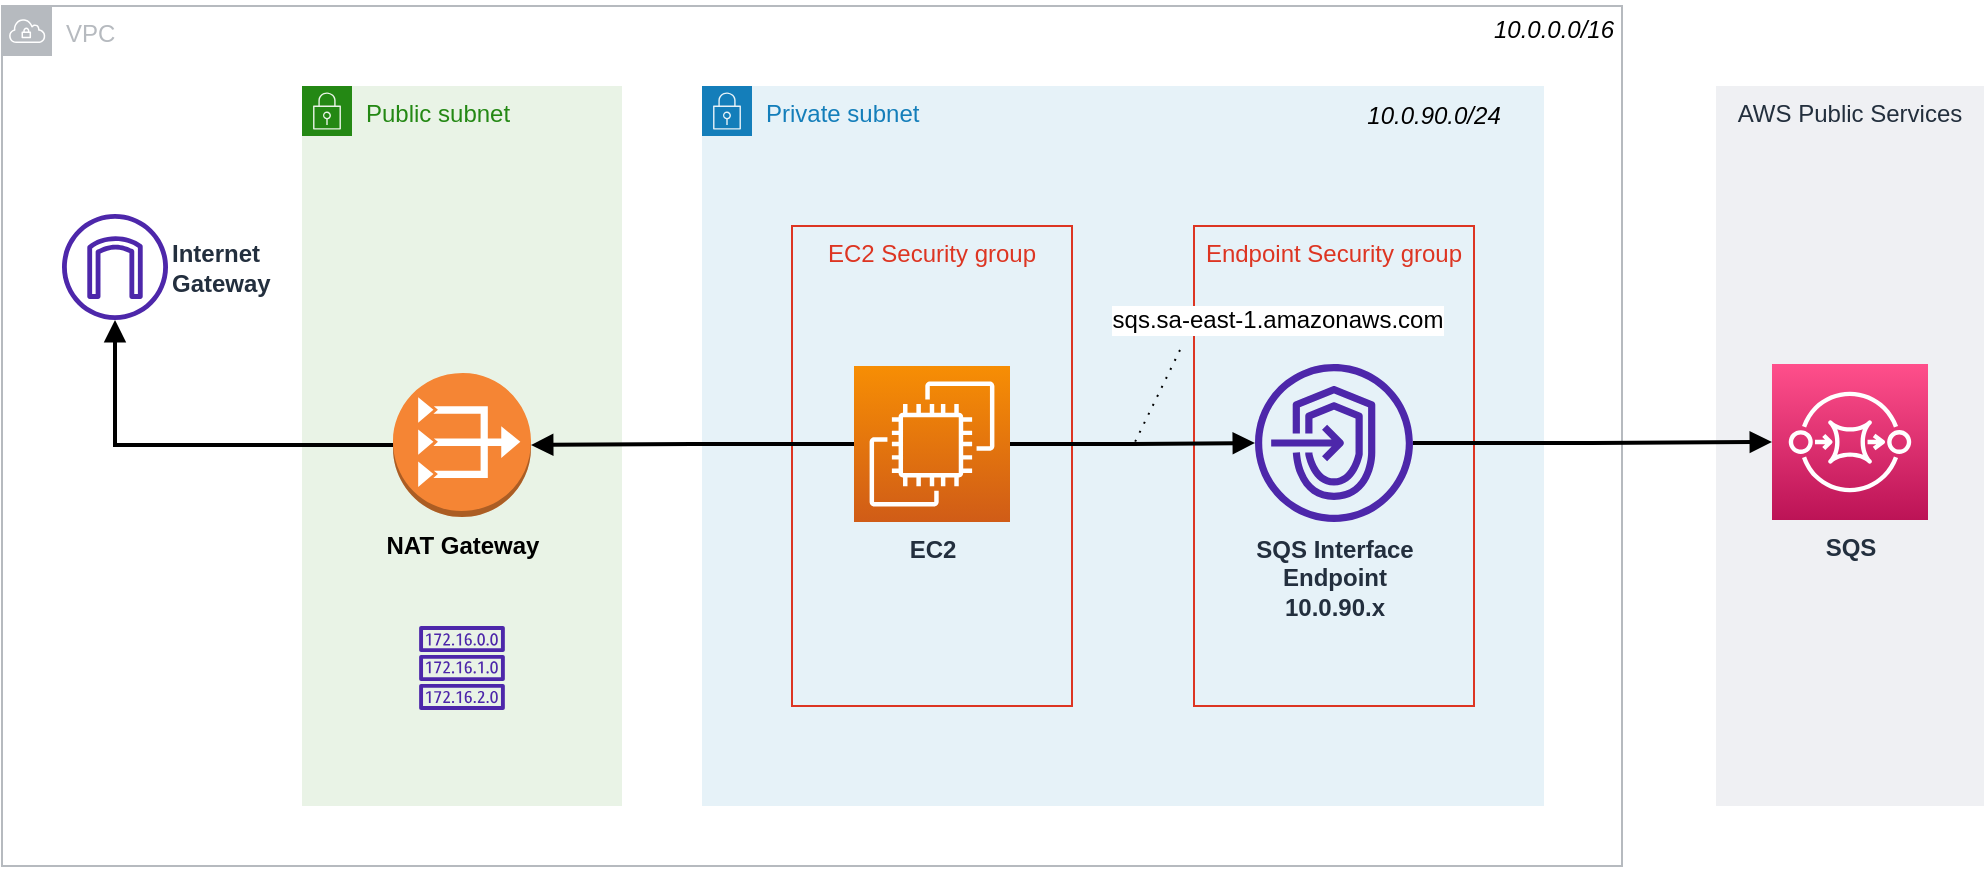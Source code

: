 <mxfile version="19.0.3" type="device"><diagram id="M5KcEbnYhLTgVG1xcVNz" name="Page-1"><mxGraphModel dx="2222" dy="857" grid="0" gridSize="10" guides="1" tooltips="1" connect="1" arrows="1" fold="1" page="0" pageScale="1" pageWidth="850" pageHeight="1100" math="0" shadow="0"><root><mxCell id="0"/><mxCell id="1" parent="0"/><mxCell id="MXHKvYtB6XQ7EBMUMi0C-16" value="AWS Public Services" style="fillColor=#EFF0F3;strokeColor=none;dashed=0;verticalAlign=top;fontStyle=0;fontColor=#232F3D;" vertex="1" parent="1"><mxGeometry x="297" y="160" width="134" height="360" as="geometry"/></mxCell><mxCell id="MXHKvYtB6XQ7EBMUMi0C-15" value="VPC" style="sketch=0;outlineConnect=0;gradientColor=none;html=1;whiteSpace=wrap;fontSize=12;fontStyle=0;shape=mxgraph.aws4.group;grIcon=mxgraph.aws4.group_vpc;strokeColor=#B6BABF;fillColor=none;verticalAlign=top;align=left;spacingLeft=30;fontColor=#B6BABF;dashed=0;" vertex="1" parent="1"><mxGeometry x="-560" y="120" width="810" height="430" as="geometry"/></mxCell><mxCell id="NDQnNk-j1--yF9t0DSbS-11" value="Private subnet" style="points=[[0,0],[0.25,0],[0.5,0],[0.75,0],[1,0],[1,0.25],[1,0.5],[1,0.75],[1,1],[0.75,1],[0.5,1],[0.25,1],[0,1],[0,0.75],[0,0.5],[0,0.25]];outlineConnect=0;gradientColor=none;html=1;whiteSpace=wrap;fontSize=12;fontStyle=0;container=1;pointerEvents=0;collapsible=0;recursiveResize=0;shape=mxgraph.aws4.group;grIcon=mxgraph.aws4.group_security_group;grStroke=0;strokeColor=#147EBA;fillColor=#E6F2F8;verticalAlign=top;align=left;spacingLeft=30;fontColor=#147EBA;dashed=0;" parent="1" vertex="1"><mxGeometry x="-210" y="160" width="421" height="360" as="geometry"/></mxCell><mxCell id="MXHKvYtB6XQ7EBMUMi0C-11" value="EC2 Security group" style="fillColor=none;strokeColor=#DD3522;verticalAlign=top;fontStyle=0;fontColor=#DD3522;" vertex="1" parent="NDQnNk-j1--yF9t0DSbS-11"><mxGeometry x="45" y="70" width="140" height="240" as="geometry"/></mxCell><mxCell id="NDQnNk-j1--yF9t0DSbS-3" value="EC2" style="sketch=0;points=[[0,0,0],[0.25,0,0],[0.5,0,0],[0.75,0,0],[1,0,0],[0,1,0],[0.25,1,0],[0.5,1,0],[0.75,1,0],[1,1,0],[0,0.25,0],[0,0.5,0],[0,0.75,0],[1,0.25,0],[1,0.5,0],[1,0.75,0]];outlineConnect=0;fontColor=#232F3E;gradientColor=#F78E04;gradientDirection=north;fillColor=#D05C17;strokeColor=#ffffff;dashed=0;verticalLabelPosition=bottom;verticalAlign=top;align=center;html=1;fontSize=12;fontStyle=1;aspect=fixed;shape=mxgraph.aws4.resourceIcon;resIcon=mxgraph.aws4.ec2;" parent="NDQnNk-j1--yF9t0DSbS-11" vertex="1"><mxGeometry x="76" y="140" width="78" height="78" as="geometry"/></mxCell><mxCell id="MXHKvYtB6XQ7EBMUMi0C-12" value="Endpoint Security group" style="fillColor=none;strokeColor=#DD3522;verticalAlign=top;fontStyle=0;fontColor=#DD3522;" vertex="1" parent="NDQnNk-j1--yF9t0DSbS-11"><mxGeometry x="246" y="70" width="140" height="240" as="geometry"/></mxCell><mxCell id="NDQnNk-j1--yF9t0DSbS-7" value="SQS Interface&lt;br&gt;Endpoint&lt;br&gt;10.0.90.x" style="sketch=0;outlineConnect=0;fontColor=#232F3E;gradientColor=none;fillColor=#4D27AA;strokeColor=none;dashed=0;verticalLabelPosition=bottom;verticalAlign=top;align=center;html=1;fontSize=12;fontStyle=1;aspect=fixed;pointerEvents=1;shape=mxgraph.aws4.endpoints;" parent="NDQnNk-j1--yF9t0DSbS-11" vertex="1"><mxGeometry x="276.5" y="139" width="79" height="79" as="geometry"/></mxCell><mxCell id="MXHKvYtB6XQ7EBMUMi0C-3" value="&lt;div style=&quot;text-align: start; font-size: 12px;&quot;&gt;&lt;br&gt;&lt;/div&gt;" style="edgeStyle=orthogonalEdgeStyle;rounded=0;orthogonalLoop=1;jettySize=auto;html=1;endArrow=block;endFill=1;strokeWidth=2;fontSize=12;" edge="1" parent="NDQnNk-j1--yF9t0DSbS-11" source="NDQnNk-j1--yF9t0DSbS-3" target="NDQnNk-j1--yF9t0DSbS-7"><mxGeometry relative="1" as="geometry"/></mxCell><mxCell id="MXHKvYtB6XQ7EBMUMi0C-21" value="sqs.sa-east-1.amazonaws.com" style="text;html=1;align=center;verticalAlign=middle;whiteSpace=wrap;rounded=0;labelBackgroundColor=default;" vertex="1" parent="NDQnNk-j1--yF9t0DSbS-11"><mxGeometry x="190" y="102" width="196" height="30" as="geometry"/></mxCell><mxCell id="NDQnNk-j1--yF9t0DSbS-1" value="SQS" style="sketch=0;points=[[0,0,0],[0.25,0,0],[0.5,0,0],[0.75,0,0],[1,0,0],[0,1,0],[0.25,1,0],[0.5,1,0],[0.75,1,0],[1,1,0],[0,0.25,0],[0,0.5,0],[0,0.75,0],[1,0.25,0],[1,0.5,0],[1,0.75,0]];outlineConnect=0;fontColor=#232F3E;gradientColor=#FF4F8B;gradientDirection=north;fillColor=#BC1356;strokeColor=#ffffff;dashed=0;verticalLabelPosition=bottom;verticalAlign=top;align=center;html=1;fontSize=12;fontStyle=1;aspect=fixed;shape=mxgraph.aws4.resourceIcon;resIcon=mxgraph.aws4.sqs;" parent="1" vertex="1"><mxGeometry x="325" y="299" width="78" height="78" as="geometry"/></mxCell><mxCell id="NDQnNk-j1--yF9t0DSbS-12" value="Public subnet" style="points=[[0,0],[0.25,0],[0.5,0],[0.75,0],[1,0],[1,0.25],[1,0.5],[1,0.75],[1,1],[0.75,1],[0.5,1],[0.25,1],[0,1],[0,0.75],[0,0.5],[0,0.25]];outlineConnect=0;gradientColor=none;html=1;whiteSpace=wrap;fontSize=12;fontStyle=0;container=1;pointerEvents=0;collapsible=0;recursiveResize=0;shape=mxgraph.aws4.group;grIcon=mxgraph.aws4.group_security_group;grStroke=0;strokeColor=#248814;fillColor=#E9F3E6;verticalAlign=top;align=left;spacingLeft=30;fontColor=#248814;dashed=0;" parent="1" vertex="1"><mxGeometry x="-410" y="160" width="160" height="360" as="geometry"/></mxCell><mxCell id="NDQnNk-j1--yF9t0DSbS-16" value="NAT Gateway" style="outlineConnect=0;dashed=0;verticalLabelPosition=bottom;verticalAlign=top;align=center;html=1;shape=mxgraph.aws3.vpc_nat_gateway;fillColor=#F58534;gradientColor=none;fontStyle=1" parent="NDQnNk-j1--yF9t0DSbS-12" vertex="1"><mxGeometry x="45.5" y="143.5" width="69" height="72" as="geometry"/></mxCell><mxCell id="NDQnNk-j1--yF9t0DSbS-6" value="" style="sketch=0;outlineConnect=0;fontColor=#232F3E;gradientColor=none;fillColor=#4D27AA;strokeColor=none;dashed=0;verticalLabelPosition=bottom;verticalAlign=top;align=center;html=1;fontSize=12;fontStyle=0;aspect=fixed;pointerEvents=1;shape=mxgraph.aws4.route_table;" parent="NDQnNk-j1--yF9t0DSbS-12" vertex="1"><mxGeometry x="58.44" y="270" width="43.11" height="42" as="geometry"/></mxCell><mxCell id="MXHKvYtB6XQ7EBMUMi0C-1" style="edgeStyle=orthogonalEdgeStyle;rounded=0;orthogonalLoop=1;jettySize=auto;html=1;endArrow=block;endFill=1;strokeWidth=2;" edge="1" parent="1" source="NDQnNk-j1--yF9t0DSbS-3" target="NDQnNk-j1--yF9t0DSbS-16"><mxGeometry relative="1" as="geometry"/></mxCell><mxCell id="MXHKvYtB6XQ7EBMUMi0C-2" style="edgeStyle=orthogonalEdgeStyle;rounded=0;orthogonalLoop=1;jettySize=auto;html=1;endArrow=block;endFill=1;strokeWidth=2;" edge="1" parent="1" source="NDQnNk-j1--yF9t0DSbS-16" target="NDQnNk-j1--yF9t0DSbS-5"><mxGeometry relative="1" as="geometry"><mxPoint x="-463" y="267" as="targetPoint"/></mxGeometry></mxCell><mxCell id="MXHKvYtB6XQ7EBMUMi0C-4" value="" style="edgeStyle=orthogonalEdgeStyle;rounded=0;orthogonalLoop=1;jettySize=auto;html=1;endArrow=block;endFill=1;strokeWidth=2;fontSize=12;" edge="1" parent="1" source="NDQnNk-j1--yF9t0DSbS-7" target="NDQnNk-j1--yF9t0DSbS-1"><mxGeometry relative="1" as="geometry"/></mxCell><mxCell id="MXHKvYtB6XQ7EBMUMi0C-17" value="10.0.90.0/24" style="text;html=1;strokeColor=none;fillColor=none;align=center;verticalAlign=middle;whiteSpace=wrap;rounded=0;fontStyle=2" vertex="1" parent="1"><mxGeometry x="126" y="160" width="60" height="30" as="geometry"/></mxCell><mxCell id="MXHKvYtB6XQ7EBMUMi0C-18" value="10.0.0.0/16" style="text;html=1;strokeColor=none;fillColor=none;align=center;verticalAlign=middle;whiteSpace=wrap;rounded=0;fontStyle=2" vertex="1" parent="1"><mxGeometry x="186" y="117" width="60" height="30" as="geometry"/></mxCell><mxCell id="NDQnNk-j1--yF9t0DSbS-5" value="Internet&lt;br&gt;Gateway" style="sketch=0;outlineConnect=0;fontColor=#232F3E;gradientColor=none;fillColor=#4D27AA;strokeColor=none;dashed=0;verticalLabelPosition=middle;verticalAlign=middle;align=left;html=1;fontSize=12;fontStyle=1;aspect=fixed;pointerEvents=1;shape=mxgraph.aws4.internet_gateway;labelPosition=right;" parent="1" vertex="1"><mxGeometry x="-530" y="224" width="53" height="53" as="geometry"/></mxCell><mxCell id="MXHKvYtB6XQ7EBMUMi0C-20" value="" style="endArrow=none;dashed=1;html=1;dashPattern=1 4;strokeWidth=1;exitX=0.25;exitY=1;exitDx=0;exitDy=0;" edge="1" parent="1" source="MXHKvYtB6XQ7EBMUMi0C-21"><mxGeometry width="50" height="50" relative="1" as="geometry"><mxPoint x="-75" y="654" as="sourcePoint"/><mxPoint x="6" y="339" as="targetPoint"/></mxGeometry></mxCell></root></mxGraphModel></diagram></mxfile>